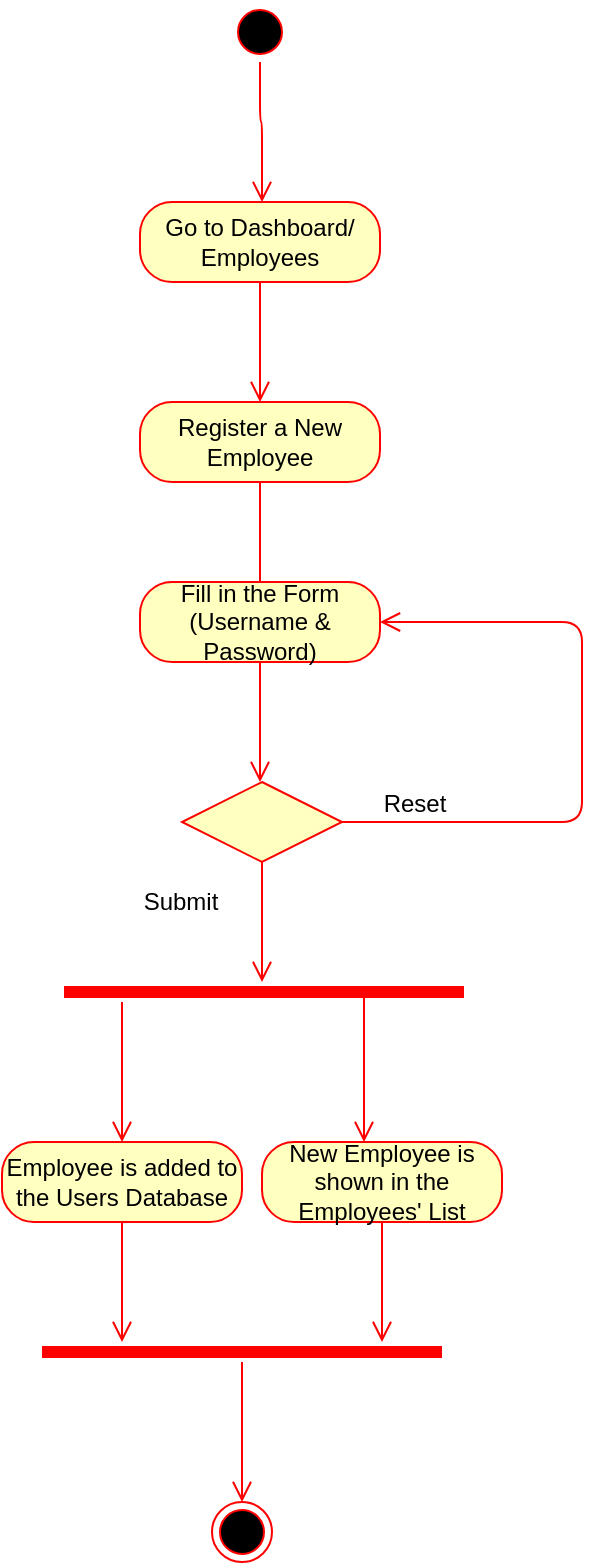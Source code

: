 <mxfile version="13.0.9" type="github">
  <diagram id="p_vnUA05xivfY9-vF9KV" name="Page-1">
    <mxGraphModel dx="782" dy="469" grid="1" gridSize="10" guides="1" tooltips="1" connect="1" arrows="1" fold="1" page="1" pageScale="1" pageWidth="827" pageHeight="1169" math="0" shadow="0">
      <root>
        <mxCell id="0" />
        <mxCell id="1" parent="0" />
        <mxCell id="lP36ZgE2J2wHQIp236rO-1" value="" style="ellipse;html=1;shape=startState;fillColor=#000000;strokeColor=#ff0000;" vertex="1" parent="1">
          <mxGeometry x="384" y="20" width="30" height="30" as="geometry" />
        </mxCell>
        <mxCell id="lP36ZgE2J2wHQIp236rO-2" value="" style="edgeStyle=orthogonalEdgeStyle;html=1;verticalAlign=bottom;endArrow=open;endSize=8;strokeColor=#ff0000;" edge="1" source="lP36ZgE2J2wHQIp236rO-1" parent="1">
          <mxGeometry relative="1" as="geometry">
            <mxPoint x="400" y="120" as="targetPoint" />
            <Array as="points">
              <mxPoint x="399" y="80" />
              <mxPoint x="400" y="80" />
            </Array>
          </mxGeometry>
        </mxCell>
        <mxCell id="lP36ZgE2J2wHQIp236rO-3" value="Go to Dashboard/ Employees" style="rounded=1;whiteSpace=wrap;html=1;arcSize=40;fontColor=#000000;fillColor=#ffffc0;strokeColor=#ff0000;" vertex="1" parent="1">
          <mxGeometry x="339" y="120" width="120" height="40" as="geometry" />
        </mxCell>
        <mxCell id="lP36ZgE2J2wHQIp236rO-4" value="" style="edgeStyle=orthogonalEdgeStyle;html=1;verticalAlign=bottom;endArrow=open;endSize=8;strokeColor=#ff0000;" edge="1" source="lP36ZgE2J2wHQIp236rO-3" parent="1">
          <mxGeometry relative="1" as="geometry">
            <mxPoint x="399" y="220" as="targetPoint" />
          </mxGeometry>
        </mxCell>
        <mxCell id="lP36ZgE2J2wHQIp236rO-5" value="Register a New Employee" style="rounded=1;whiteSpace=wrap;html=1;arcSize=40;fontColor=#000000;fillColor=#ffffc0;strokeColor=#ff0000;" vertex="1" parent="1">
          <mxGeometry x="339" y="220" width="120" height="40" as="geometry" />
        </mxCell>
        <mxCell id="lP36ZgE2J2wHQIp236rO-6" value="" style="edgeStyle=orthogonalEdgeStyle;html=1;verticalAlign=bottom;endArrow=open;endSize=8;strokeColor=#ff0000;" edge="1" source="lP36ZgE2J2wHQIp236rO-5" parent="1">
          <mxGeometry relative="1" as="geometry">
            <mxPoint x="399" y="320" as="targetPoint" />
          </mxGeometry>
        </mxCell>
        <mxCell id="lP36ZgE2J2wHQIp236rO-7" value="Fill in the Form (Username &amp;amp; Password)" style="rounded=1;whiteSpace=wrap;html=1;arcSize=40;fontColor=#000000;fillColor=#ffffc0;strokeColor=#ff0000;" vertex="1" parent="1">
          <mxGeometry x="339" y="310" width="120" height="40" as="geometry" />
        </mxCell>
        <mxCell id="lP36ZgE2J2wHQIp236rO-8" value="" style="edgeStyle=orthogonalEdgeStyle;html=1;verticalAlign=bottom;endArrow=open;endSize=8;strokeColor=#ff0000;" edge="1" source="lP36ZgE2J2wHQIp236rO-7" parent="1">
          <mxGeometry relative="1" as="geometry">
            <mxPoint x="399" y="410" as="targetPoint" />
          </mxGeometry>
        </mxCell>
        <mxCell id="lP36ZgE2J2wHQIp236rO-9" value="" style="rhombus;whiteSpace=wrap;html=1;fillColor=#ffffc0;strokeColor=#ff0000;" vertex="1" parent="1">
          <mxGeometry x="360" y="410" width="80" height="40" as="geometry" />
        </mxCell>
        <mxCell id="lP36ZgE2J2wHQIp236rO-10" value="" style="edgeStyle=orthogonalEdgeStyle;html=1;align=left;verticalAlign=bottom;endArrow=open;endSize=8;strokeColor=#ff0000;" edge="1" source="lP36ZgE2J2wHQIp236rO-9" parent="1">
          <mxGeometry x="-1" relative="1" as="geometry">
            <mxPoint x="459" y="330" as="targetPoint" />
            <Array as="points">
              <mxPoint x="560" y="430" />
              <mxPoint x="560" y="330" />
              <mxPoint x="459" y="330" />
            </Array>
          </mxGeometry>
        </mxCell>
        <mxCell id="lP36ZgE2J2wHQIp236rO-11" value="" style="edgeStyle=orthogonalEdgeStyle;html=1;align=left;verticalAlign=top;endArrow=open;endSize=8;strokeColor=#ff0000;" edge="1" source="lP36ZgE2J2wHQIp236rO-9" parent="1">
          <mxGeometry x="-1" y="-20" relative="1" as="geometry">
            <mxPoint x="400" y="510" as="targetPoint" />
            <mxPoint x="20" y="-20" as="offset" />
          </mxGeometry>
        </mxCell>
        <mxCell id="lP36ZgE2J2wHQIp236rO-12" value="Reset" style="text;html=1;align=center;verticalAlign=middle;resizable=0;points=[];autosize=1;" vertex="1" parent="1">
          <mxGeometry x="451" y="411" width="50" height="20" as="geometry" />
        </mxCell>
        <mxCell id="lP36ZgE2J2wHQIp236rO-14" value="Submit" style="text;html=1;align=center;verticalAlign=middle;resizable=0;points=[];autosize=1;" vertex="1" parent="1">
          <mxGeometry x="334" y="460" width="50" height="20" as="geometry" />
        </mxCell>
        <mxCell id="lP36ZgE2J2wHQIp236rO-15" value="" style="shape=line;html=1;strokeWidth=6;strokeColor=#ff0000;" vertex="1" parent="1">
          <mxGeometry x="301" y="510" width="200" height="10" as="geometry" />
        </mxCell>
        <mxCell id="lP36ZgE2J2wHQIp236rO-16" value="" style="edgeStyle=orthogonalEdgeStyle;html=1;verticalAlign=bottom;endArrow=open;endSize=8;strokeColor=#ff0000;" edge="1" source="lP36ZgE2J2wHQIp236rO-15" parent="1">
          <mxGeometry relative="1" as="geometry">
            <mxPoint x="330" y="590" as="targetPoint" />
            <Array as="points">
              <mxPoint x="330" y="590" />
            </Array>
          </mxGeometry>
        </mxCell>
        <mxCell id="lP36ZgE2J2wHQIp236rO-17" value="" style="edgeStyle=orthogonalEdgeStyle;html=1;verticalAlign=bottom;endArrow=open;endSize=8;strokeColor=#ff0000;exitX=0.75;exitY=0.5;exitDx=0;exitDy=0;exitPerimeter=0;" edge="1" parent="1" source="lP36ZgE2J2wHQIp236rO-15">
          <mxGeometry relative="1" as="geometry">
            <mxPoint x="451" y="590" as="targetPoint" />
            <mxPoint x="411" y="530" as="sourcePoint" />
            <Array as="points">
              <mxPoint x="451" y="570" />
              <mxPoint x="451" y="570" />
            </Array>
          </mxGeometry>
        </mxCell>
        <mxCell id="lP36ZgE2J2wHQIp236rO-18" value="Employee is added to the Users Database" style="rounded=1;whiteSpace=wrap;html=1;arcSize=40;fontColor=#000000;fillColor=#ffffc0;strokeColor=#ff0000;" vertex="1" parent="1">
          <mxGeometry x="270" y="590" width="120" height="40" as="geometry" />
        </mxCell>
        <mxCell id="lP36ZgE2J2wHQIp236rO-19" value="" style="edgeStyle=orthogonalEdgeStyle;html=1;verticalAlign=bottom;endArrow=open;endSize=8;strokeColor=#ff0000;" edge="1" source="lP36ZgE2J2wHQIp236rO-18" parent="1">
          <mxGeometry relative="1" as="geometry">
            <mxPoint x="330" y="690" as="targetPoint" />
          </mxGeometry>
        </mxCell>
        <mxCell id="lP36ZgE2J2wHQIp236rO-20" value="New Employee is shown in the Employees&#39; List" style="rounded=1;whiteSpace=wrap;html=1;arcSize=40;fontColor=#000000;fillColor=#ffffc0;strokeColor=#ff0000;" vertex="1" parent="1">
          <mxGeometry x="400" y="590" width="120" height="40" as="geometry" />
        </mxCell>
        <mxCell id="lP36ZgE2J2wHQIp236rO-21" value="" style="edgeStyle=orthogonalEdgeStyle;html=1;verticalAlign=bottom;endArrow=open;endSize=8;strokeColor=#ff0000;" edge="1" source="lP36ZgE2J2wHQIp236rO-20" parent="1">
          <mxGeometry relative="1" as="geometry">
            <mxPoint x="460" y="690" as="targetPoint" />
          </mxGeometry>
        </mxCell>
        <mxCell id="lP36ZgE2J2wHQIp236rO-22" value="" style="shape=line;html=1;strokeWidth=6;strokeColor=#ff0000;" vertex="1" parent="1">
          <mxGeometry x="290" y="690" width="200" height="10" as="geometry" />
        </mxCell>
        <mxCell id="lP36ZgE2J2wHQIp236rO-23" value="" style="edgeStyle=orthogonalEdgeStyle;html=1;verticalAlign=bottom;endArrow=open;endSize=8;strokeColor=#ff0000;" edge="1" source="lP36ZgE2J2wHQIp236rO-22" parent="1">
          <mxGeometry relative="1" as="geometry">
            <mxPoint x="390" y="770" as="targetPoint" />
          </mxGeometry>
        </mxCell>
        <mxCell id="lP36ZgE2J2wHQIp236rO-24" value="" style="ellipse;html=1;shape=endState;fillColor=#000000;strokeColor=#ff0000;" vertex="1" parent="1">
          <mxGeometry x="375" y="770" width="30" height="30" as="geometry" />
        </mxCell>
      </root>
    </mxGraphModel>
  </diagram>
</mxfile>
